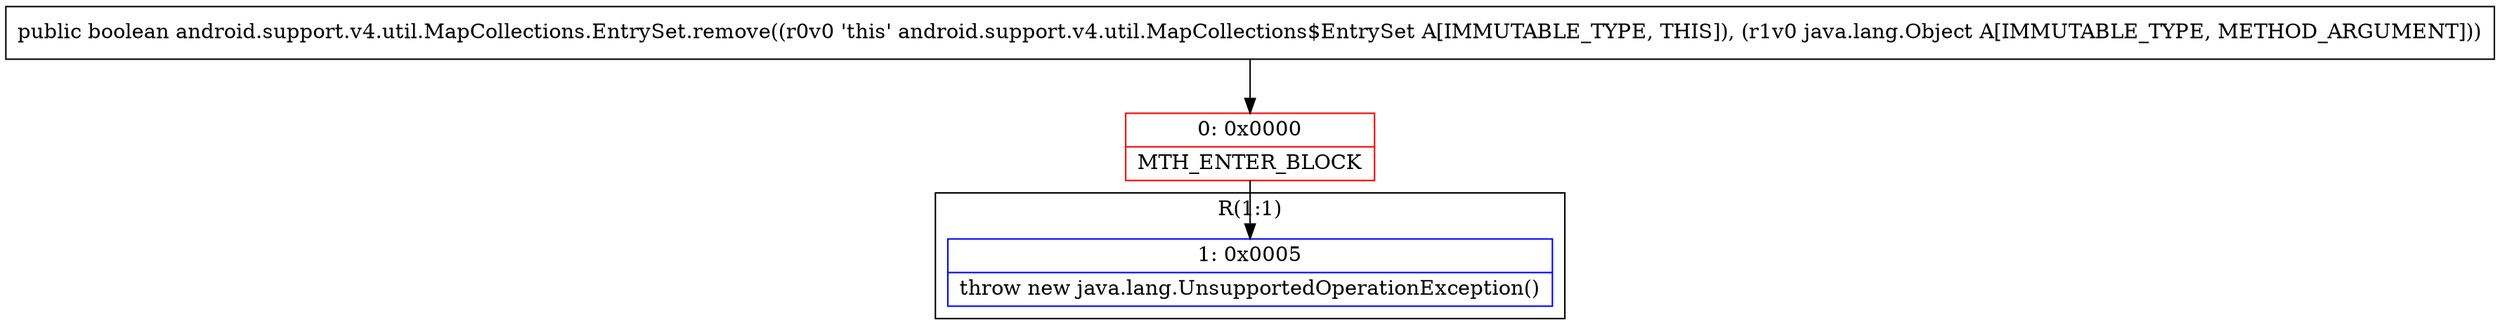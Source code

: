 digraph "CFG forandroid.support.v4.util.MapCollections.EntrySet.remove(Ljava\/lang\/Object;)Z" {
subgraph cluster_Region_1691303427 {
label = "R(1:1)";
node [shape=record,color=blue];
Node_1 [shape=record,label="{1\:\ 0x0005|throw new java.lang.UnsupportedOperationException()\l}"];
}
Node_0 [shape=record,color=red,label="{0\:\ 0x0000|MTH_ENTER_BLOCK\l}"];
MethodNode[shape=record,label="{public boolean android.support.v4.util.MapCollections.EntrySet.remove((r0v0 'this' android.support.v4.util.MapCollections$EntrySet A[IMMUTABLE_TYPE, THIS]), (r1v0 java.lang.Object A[IMMUTABLE_TYPE, METHOD_ARGUMENT])) }"];
MethodNode -> Node_0;
Node_0 -> Node_1;
}

